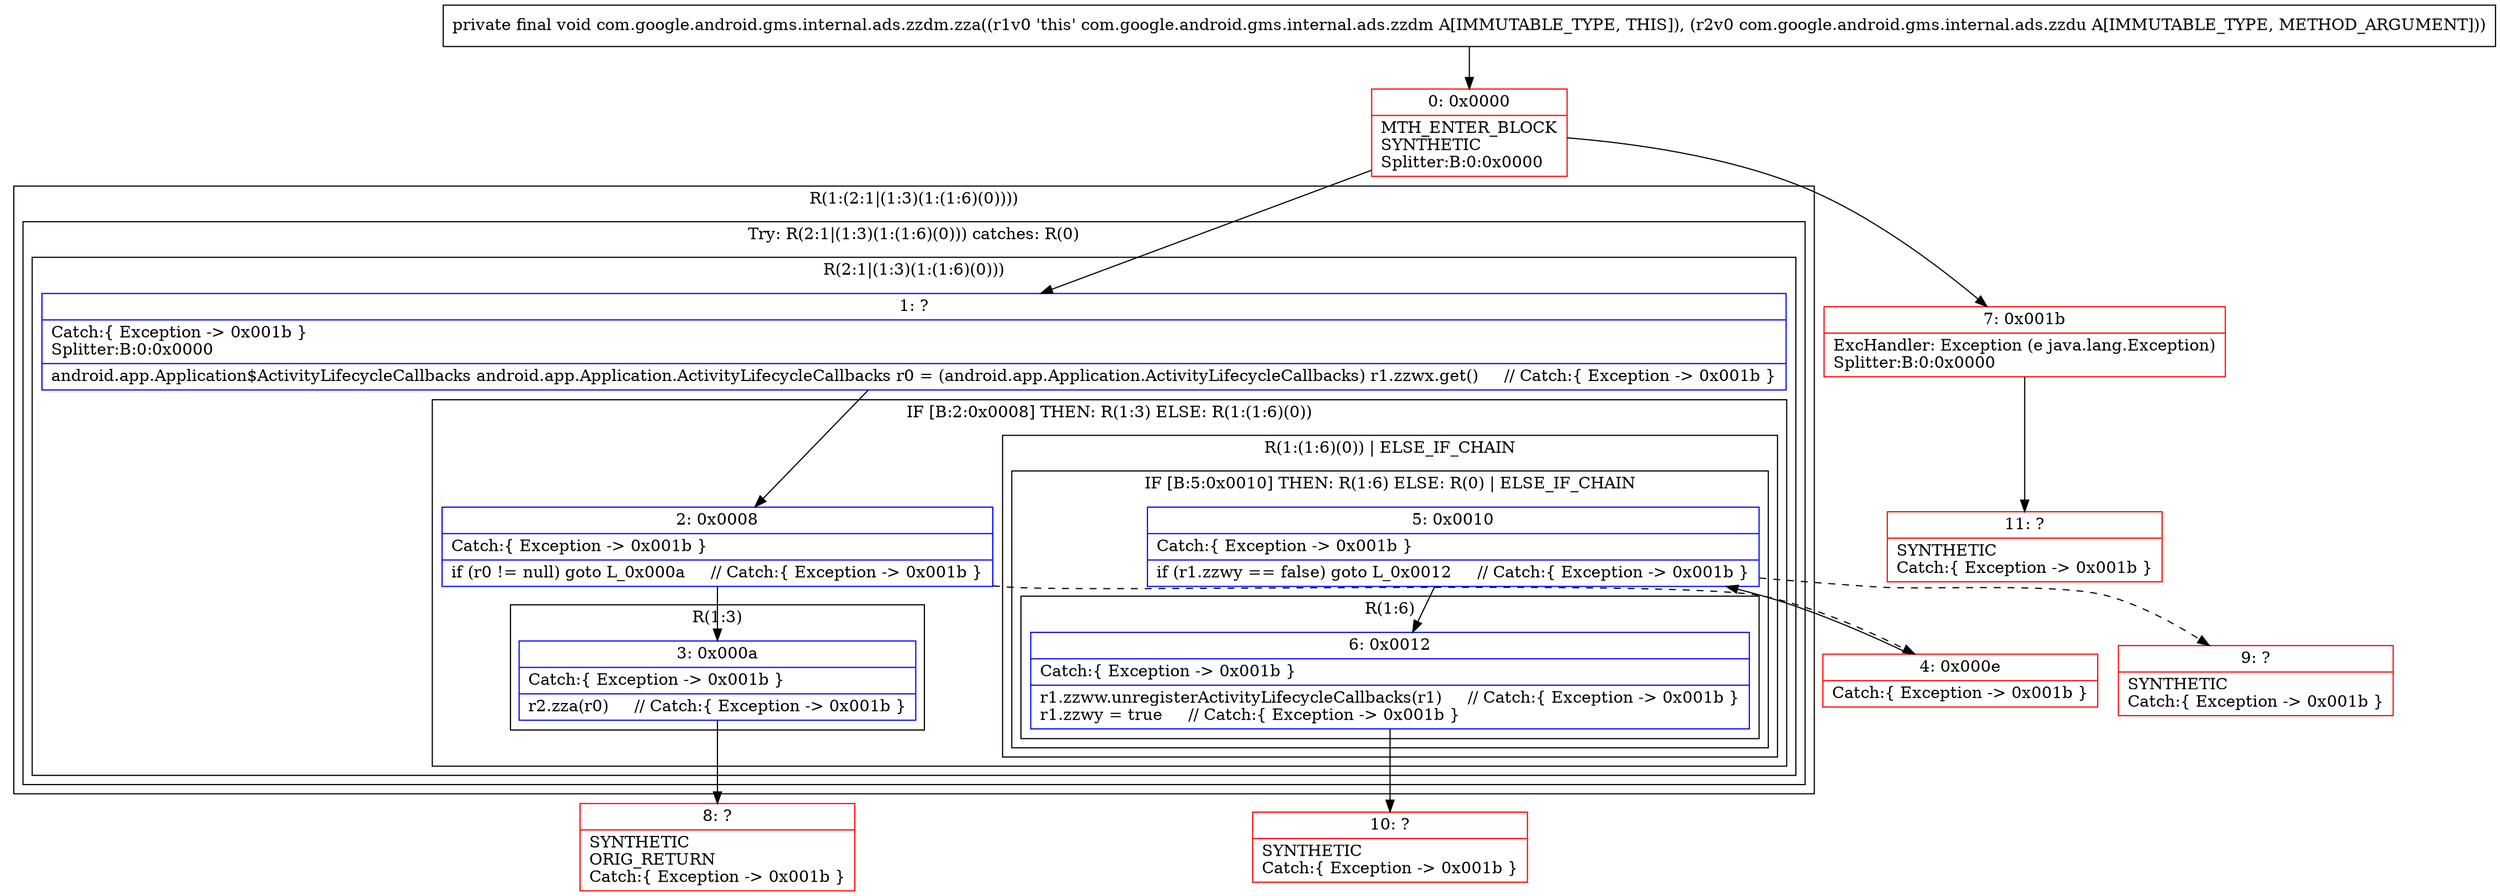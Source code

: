 digraph "CFG forcom.google.android.gms.internal.ads.zzdm.zza(Lcom\/google\/android\/gms\/internal\/ads\/zzdu;)V" {
subgraph cluster_Region_80232422 {
label = "R(1:(2:1|(1:3)(1:(1:6)(0))))";
node [shape=record,color=blue];
subgraph cluster_TryCatchRegion_1818530289 {
label = "Try: R(2:1|(1:3)(1:(1:6)(0))) catches: R(0)";
node [shape=record,color=blue];
subgraph cluster_Region_778718457 {
label = "R(2:1|(1:3)(1:(1:6)(0)))";
node [shape=record,color=blue];
Node_1 [shape=record,label="{1\:\ ?|Catch:\{ Exception \-\> 0x001b \}\lSplitter:B:0:0x0000\l|android.app.Application$ActivityLifecycleCallbacks android.app.Application.ActivityLifecycleCallbacks r0 = (android.app.Application.ActivityLifecycleCallbacks) r1.zzwx.get()     \/\/ Catch:\{ Exception \-\> 0x001b \}\l}"];
subgraph cluster_IfRegion_1152730831 {
label = "IF [B:2:0x0008] THEN: R(1:3) ELSE: R(1:(1:6)(0))";
node [shape=record,color=blue];
Node_2 [shape=record,label="{2\:\ 0x0008|Catch:\{ Exception \-\> 0x001b \}\l|if (r0 != null) goto L_0x000a     \/\/ Catch:\{ Exception \-\> 0x001b \}\l}"];
subgraph cluster_Region_1273446813 {
label = "R(1:3)";
node [shape=record,color=blue];
Node_3 [shape=record,label="{3\:\ 0x000a|Catch:\{ Exception \-\> 0x001b \}\l|r2.zza(r0)     \/\/ Catch:\{ Exception \-\> 0x001b \}\l}"];
}
subgraph cluster_Region_724426292 {
label = "R(1:(1:6)(0)) | ELSE_IF_CHAIN\l";
node [shape=record,color=blue];
subgraph cluster_IfRegion_1806720598 {
label = "IF [B:5:0x0010] THEN: R(1:6) ELSE: R(0) | ELSE_IF_CHAIN\l";
node [shape=record,color=blue];
Node_5 [shape=record,label="{5\:\ 0x0010|Catch:\{ Exception \-\> 0x001b \}\l|if (r1.zzwy == false) goto L_0x0012     \/\/ Catch:\{ Exception \-\> 0x001b \}\l}"];
subgraph cluster_Region_784493513 {
label = "R(1:6)";
node [shape=record,color=blue];
Node_6 [shape=record,label="{6\:\ 0x0012|Catch:\{ Exception \-\> 0x001b \}\l|r1.zzww.unregisterActivityLifecycleCallbacks(r1)     \/\/ Catch:\{ Exception \-\> 0x001b \}\lr1.zzwy = true     \/\/ Catch:\{ Exception \-\> 0x001b \}\l}"];
}
subgraph cluster_Region_1717673209 {
label = "R(0)";
node [shape=record,color=blue];
}
}
}
}
}
subgraph cluster_Region_595079807 {
label = "R(0) | ExcHandler: Exception (e java.lang.Exception)\l";
node [shape=record,color=blue];
}
}
}
subgraph cluster_Region_595079807 {
label = "R(0) | ExcHandler: Exception (e java.lang.Exception)\l";
node [shape=record,color=blue];
}
Node_0 [shape=record,color=red,label="{0\:\ 0x0000|MTH_ENTER_BLOCK\lSYNTHETIC\lSplitter:B:0:0x0000\l}"];
Node_4 [shape=record,color=red,label="{4\:\ 0x000e|Catch:\{ Exception \-\> 0x001b \}\l}"];
Node_7 [shape=record,color=red,label="{7\:\ 0x001b|ExcHandler: Exception (e java.lang.Exception)\lSplitter:B:0:0x0000\l}"];
Node_8 [shape=record,color=red,label="{8\:\ ?|SYNTHETIC\lORIG_RETURN\lCatch:\{ Exception \-\> 0x001b \}\l}"];
Node_9 [shape=record,color=red,label="{9\:\ ?|SYNTHETIC\lCatch:\{ Exception \-\> 0x001b \}\l}"];
Node_10 [shape=record,color=red,label="{10\:\ ?|SYNTHETIC\lCatch:\{ Exception \-\> 0x001b \}\l}"];
Node_11 [shape=record,color=red,label="{11\:\ ?|SYNTHETIC\lCatch:\{ Exception \-\> 0x001b \}\l}"];
MethodNode[shape=record,label="{private final void com.google.android.gms.internal.ads.zzdm.zza((r1v0 'this' com.google.android.gms.internal.ads.zzdm A[IMMUTABLE_TYPE, THIS]), (r2v0 com.google.android.gms.internal.ads.zzdu A[IMMUTABLE_TYPE, METHOD_ARGUMENT])) }"];
MethodNode -> Node_0;
Node_1 -> Node_2;
Node_2 -> Node_3;
Node_2 -> Node_4[style=dashed];
Node_3 -> Node_8;
Node_5 -> Node_6;
Node_5 -> Node_9[style=dashed];
Node_6 -> Node_10;
Node_0 -> Node_1;
Node_0 -> Node_7;
Node_4 -> Node_5;
Node_7 -> Node_11;
}

